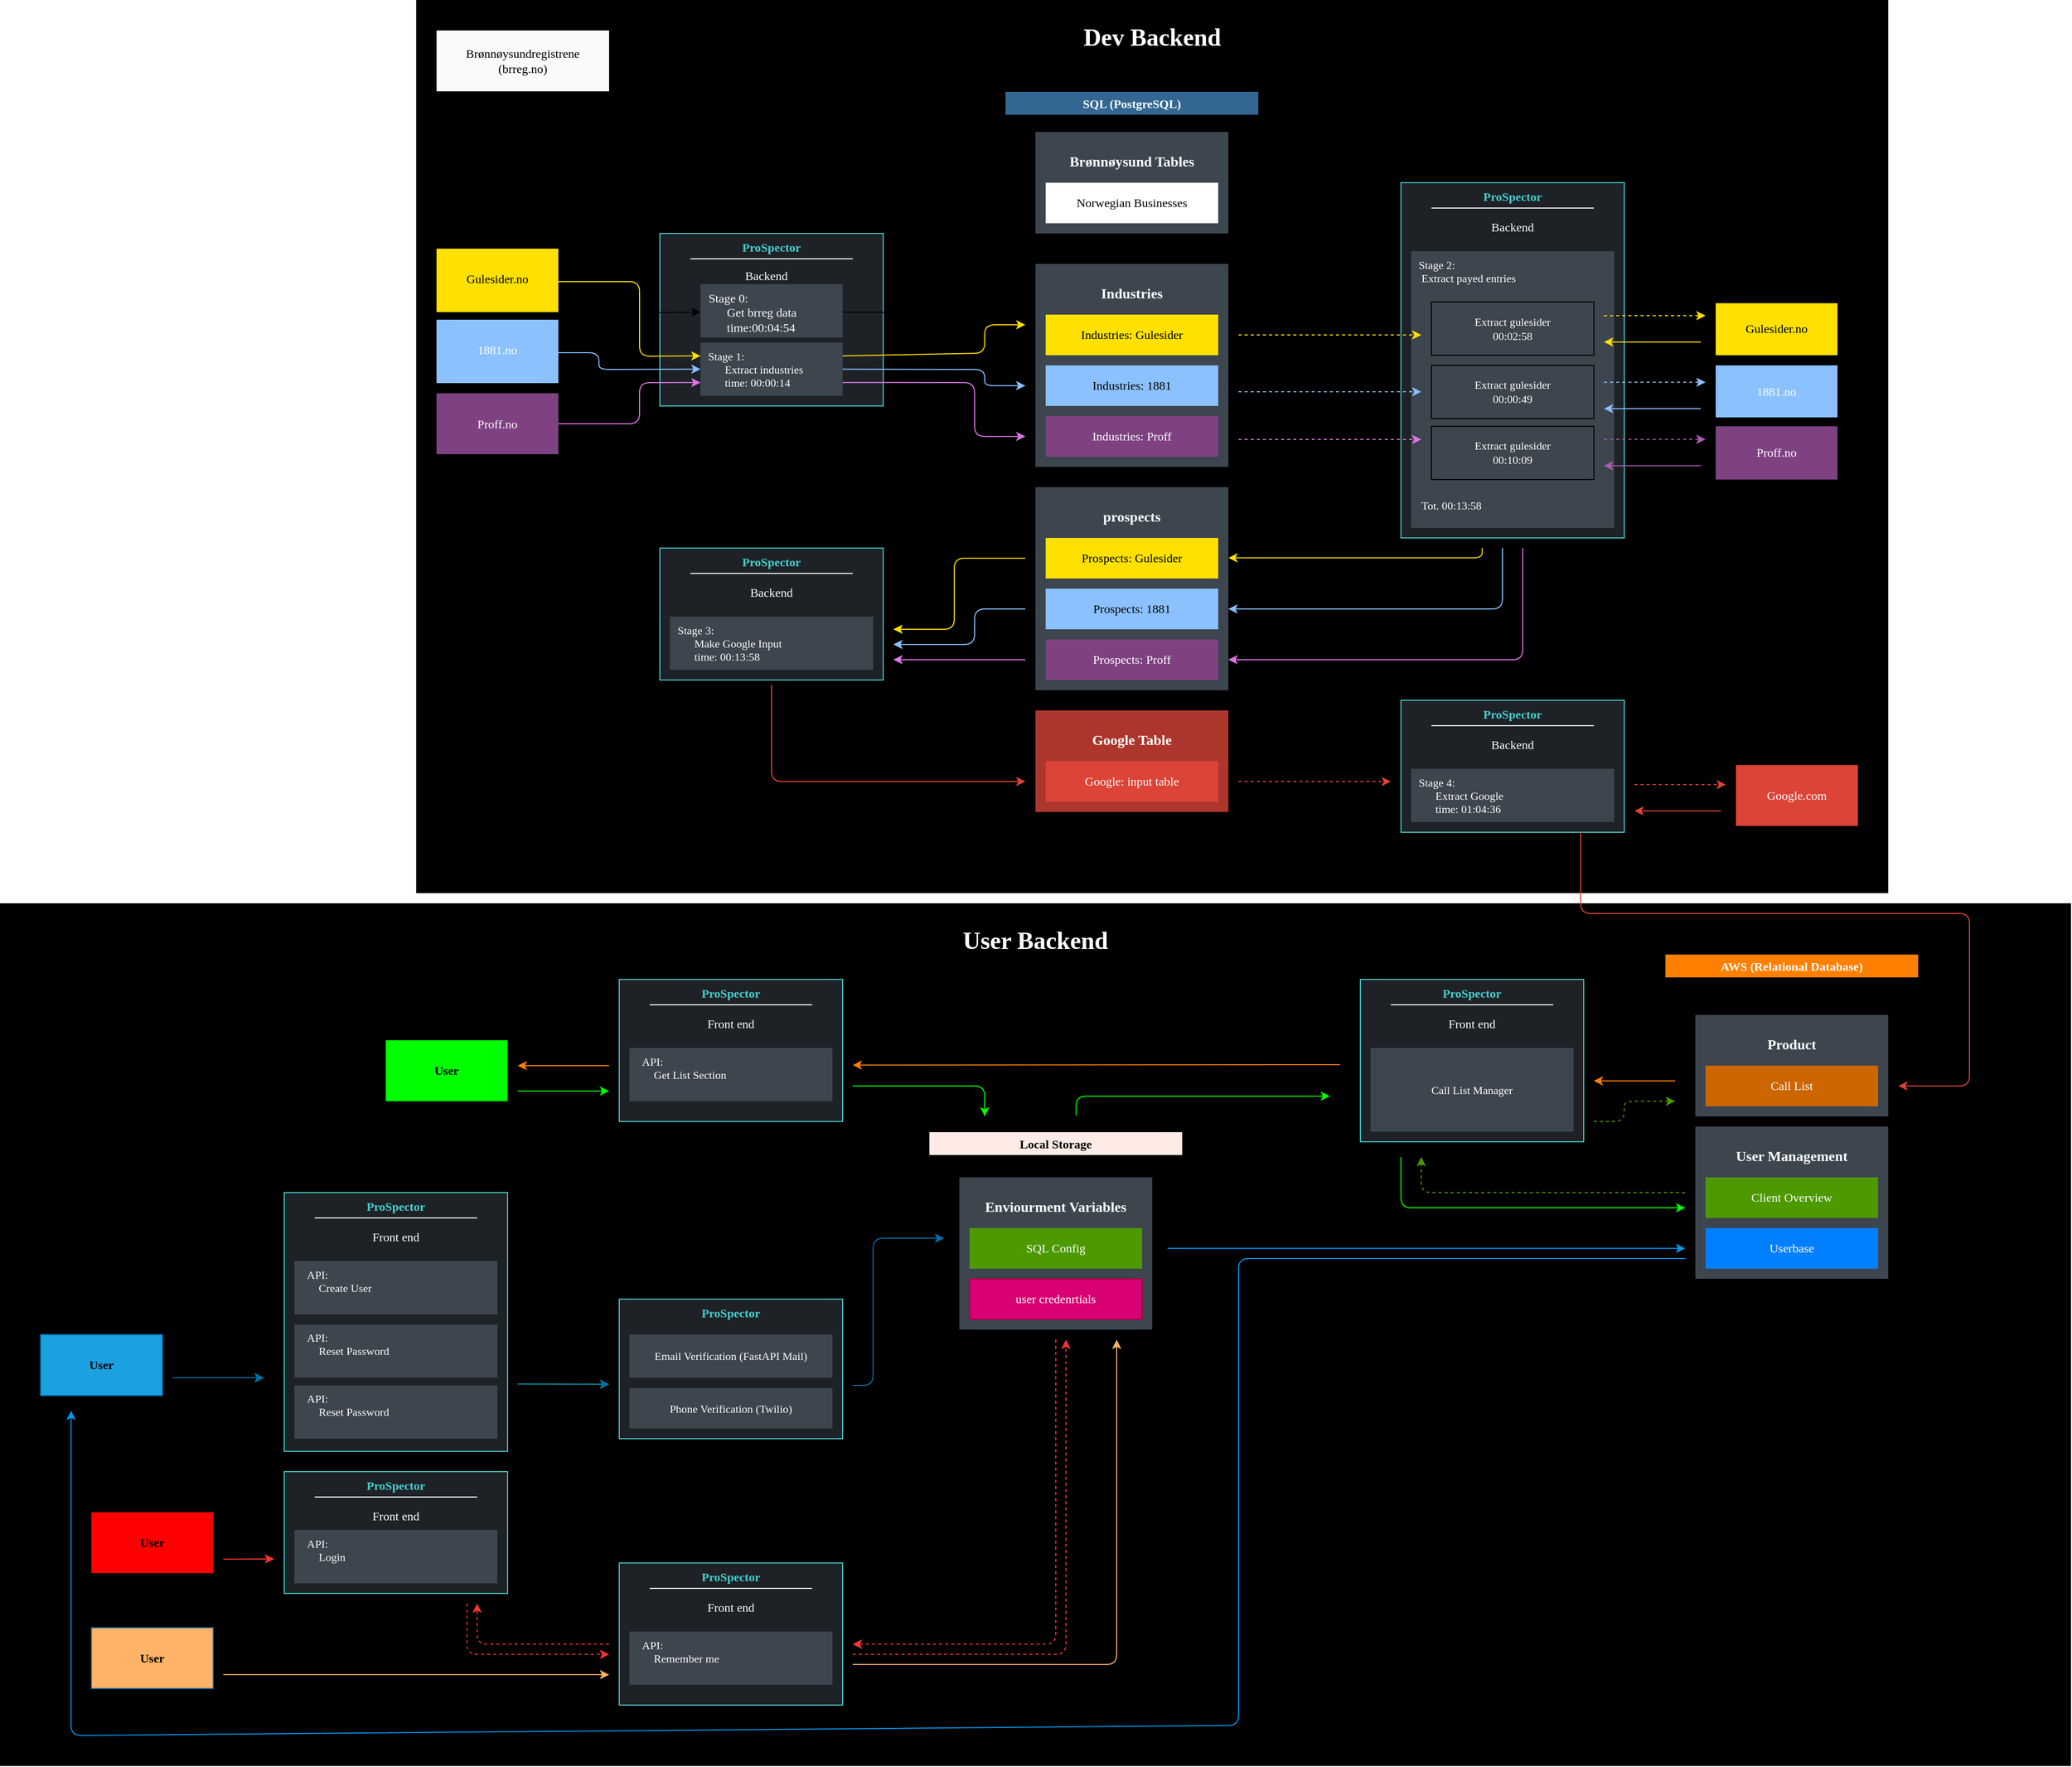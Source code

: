 <mxfile>
    <diagram id="fPVhCgUPwkcJ8RrVNHGj" name="Page-1">
        <mxGraphModel dx="6170" dy="1985" grid="1" gridSize="10" guides="1" tooltips="1" connect="1" arrows="1" fold="1" page="1" pageScale="1" pageWidth="850" pageHeight="1100" math="0" shadow="0">
            <root>
                <mxCell id="0"/>
                <mxCell id="1" parent="0"/>
                <mxCell id="461" value="&lt;h1&gt;&lt;span style=&quot;font-family: &amp;#34;verdana&amp;#34;&quot;&gt;User Backend&lt;/span&gt;&lt;/h1&gt;" style="rounded=0;whiteSpace=wrap;html=1;fillColor=#000000;fontColor=#ffffff;strokeColor=none;shadow=0;glass=0;sketch=0;verticalAlign=top;" vertex="1" parent="1">
                    <mxGeometry x="-310" y="2840" width="2040" height="850" as="geometry"/>
                </mxCell>
                <mxCell id="322" value="&lt;h1&gt;&lt;span style=&quot;font-family: &amp;#34;verdana&amp;#34;&quot;&gt;Dev Backend&lt;/span&gt;&lt;/h1&gt;" style="rounded=0;whiteSpace=wrap;html=1;fillColor=#000000;fontColor=#ffffff;strokeColor=none;shadow=0;glass=0;sketch=0;verticalAlign=top;" vertex="1" parent="1">
                    <mxGeometry x="100" y="1950" width="1450" height="880" as="geometry"/>
                </mxCell>
                <mxCell id="317" value="&lt;font face=&quot;Verdana&quot;&gt;Gulesider.no&lt;/font&gt;" style="rounded=0;whiteSpace=wrap;html=1;fillColor=#FFE001;strokeColor=none;shadow=0;fontColor=#000000;" vertex="1" parent="1">
                    <mxGeometry x="120" y="2197.5" width="120" height="60" as="geometry"/>
                </mxCell>
                <mxCell id="318" value="&lt;span style=&quot;font-family: &amp;#34;verdana&amp;#34;&quot;&gt;1881.no&lt;br&gt;&lt;/span&gt;" style="rounded=0;whiteSpace=wrap;html=1;fillColor=#8BC1FF;strokeColor=none;shadow=0;fontColor=#ffffff;gradientColor=none;" vertex="1" parent="1">
                    <mxGeometry x="120" y="2267.5" width="120" height="60" as="geometry"/>
                </mxCell>
                <mxCell id="319" value="&lt;span style=&quot;font-family: &amp;#34;verdana&amp;#34;&quot;&gt;Proff.no&lt;/span&gt;" style="rounded=0;whiteSpace=wrap;html=1;fillColor=#7E4282;fontColor=#ffffff;strokeColor=none;shadow=0;" vertex="1" parent="1">
                    <mxGeometry x="120" y="2337.5" width="120" height="60" as="geometry"/>
                </mxCell>
                <mxCell id="320" value="&lt;span style=&quot;font-family: &amp;#34;verdana&amp;#34;&quot;&gt;Google.com&lt;/span&gt;" style="rounded=0;whiteSpace=wrap;html=1;fillColor=#DB4437;fontColor=#ffffff;strokeColor=none;shadow=0;glass=0;sketch=0;" vertex="1" parent="1">
                    <mxGeometry x="1400" y="2703.75" width="120" height="60" as="geometry"/>
                </mxCell>
                <mxCell id="321" value="&lt;font face=&quot;verdana&quot; color=&quot;#000000&quot;&gt;Brønnøysundregistrene&lt;br&gt;(brreg.no)&lt;br&gt;&lt;/font&gt;" style="rounded=0;whiteSpace=wrap;html=1;fillColor=#FAFAFA;fontColor=#ffffff;strokeColor=none;shadow=0;" vertex="1" parent="1">
                    <mxGeometry x="120" y="1980" width="170" height="60" as="geometry"/>
                </mxCell>
                <mxCell id="323" value="&lt;font color=&quot;#45cecc&quot; face=&quot;Verdana&quot;&gt;&lt;b&gt;ProSpector&lt;/b&gt;&lt;/font&gt;" style="rounded=0;whiteSpace=wrap;html=1;fillColor=#1e2227;fontColor=#ffffff;strokeColor=#45CECC;shadow=0;verticalAlign=top;" vertex="1" parent="1">
                    <mxGeometry x="340" y="2180" width="220" height="170" as="geometry"/>
                </mxCell>
                <mxCell id="324" value="SQL (PostgreSQL)" style="swimlane;rounded=0;shadow=0;glass=0;sketch=0;fontFamily=Verdana;fontColor=#FFFFFF;strokeColor=default;fillColor=#336791;gradientColor=none;gradientDirection=east;startSize=23;swimlaneFillColor=none;swimlaneLine=0;" vertex="1" parent="1">
                    <mxGeometry x="680" y="2040" width="250" height="730" as="geometry">
                        <mxRectangle x="560" y="70" width="150" height="23" as="alternateBounds"/>
                    </mxGeometry>
                </mxCell>
                <mxCell id="337" value="&lt;h3&gt;&lt;b&gt;&lt;font face=&quot;Verdana&quot; color=&quot;#ffffff&quot;&gt;Brønnøysund Tables&lt;/font&gt;&lt;/b&gt;&lt;/h3&gt;" style="rounded=0;whiteSpace=wrap;html=1;fillColor=#3D454F;strokeColor=none;shadow=0;fontColor=#000000;verticalAlign=top;" vertex="1" parent="324">
                    <mxGeometry x="30" y="40" width="190" height="100" as="geometry"/>
                </mxCell>
                <mxCell id="338" value="&lt;font face=&quot;verdana&quot;&gt;Norwegian Businesses&lt;/font&gt;" style="rounded=0;whiteSpace=wrap;html=1;fillColor=#FFFFFF;strokeColor=none;shadow=0;fontColor=#000000;horizontal=1;verticalAlign=middle;" vertex="1" parent="324">
                    <mxGeometry x="40" y="90" width="170" height="40" as="geometry"/>
                </mxCell>
                <mxCell id="380" value="&lt;h3&gt;&lt;b&gt;&lt;font face=&quot;Verdana&quot; color=&quot;#ffffff&quot;&gt;Industries&lt;/font&gt;&lt;/b&gt;&lt;/h3&gt;" style="rounded=0;whiteSpace=wrap;html=1;fillColor=#3D454F;strokeColor=none;shadow=0;fontColor=#000000;verticalAlign=top;" vertex="1" parent="324">
                    <mxGeometry x="30" y="170" width="190" height="200" as="geometry"/>
                </mxCell>
                <mxCell id="382" value="&lt;span style=&quot;font-family: &amp;#34;verdana&amp;#34;&quot;&gt;Industries:&amp;nbsp;&lt;/span&gt;&lt;span style=&quot;font-family: &amp;#34;verdana&amp;#34;&quot;&gt;Gulesider&lt;/span&gt;" style="rounded=0;whiteSpace=wrap;html=1;fillColor=#FFE101;strokeColor=none;shadow=0;fontColor=#000000;horizontal=1;verticalAlign=middle;" vertex="1" parent="324">
                    <mxGeometry x="40" y="220" width="170" height="40" as="geometry"/>
                </mxCell>
                <mxCell id="383" value="&lt;font color=&quot;#000000&quot;&gt;&lt;span style=&quot;font-family: &amp;#34;verdana&amp;#34;&quot;&gt;Industries:&amp;nbsp;&lt;/span&gt;&lt;font face=&quot;verdana&quot;&gt;1881&lt;/font&gt;&lt;/font&gt;" style="rounded=0;whiteSpace=wrap;html=1;fillColor=#8BC1FF;strokeColor=none;shadow=0;fontColor=#FFFFFF;horizontal=1;verticalAlign=middle;" vertex="1" parent="324">
                    <mxGeometry x="40" y="270" width="170" height="40" as="geometry"/>
                </mxCell>
                <mxCell id="384" value="&lt;span style=&quot;font-family: &amp;quot;verdana&amp;quot;&quot;&gt;Industries:&amp;nbsp;&lt;/span&gt;&lt;font face=&quot;verdana&quot;&gt;Proff&lt;/font&gt;" style="rounded=0;whiteSpace=wrap;html=1;fillColor=#7E4282;strokeColor=none;shadow=0;fontColor=#FFFFFF;horizontal=1;verticalAlign=middle;gradientColor=none;" vertex="1" parent="324">
                    <mxGeometry x="40" y="320" width="170" height="40" as="geometry"/>
                </mxCell>
                <mxCell id="385" value="&lt;h3&gt;&lt;font color=&quot;#ffffff&quot; face=&quot;Verdana&quot;&gt;prospects&lt;/font&gt;&lt;/h3&gt;" style="rounded=0;whiteSpace=wrap;html=1;fillColor=#3D454F;strokeColor=none;shadow=0;fontColor=#000000;verticalAlign=top;" vertex="1" parent="324">
                    <mxGeometry x="30" y="390" width="190" height="200" as="geometry"/>
                </mxCell>
                <mxCell id="386" value="&lt;span style=&quot;font-family: &amp;#34;verdana&amp;#34;&quot;&gt;Prospects: Gulesider&lt;/span&gt;" style="rounded=0;whiteSpace=wrap;html=1;fillColor=#FFE101;strokeColor=none;shadow=0;fontColor=#000000;horizontal=1;verticalAlign=middle;" vertex="1" parent="324">
                    <mxGeometry x="40" y="440" width="170" height="40" as="geometry"/>
                </mxCell>
                <mxCell id="387" value="&lt;span style=&quot;color: rgb(0 , 0 , 0) ; font-family: &amp;#34;verdana&amp;#34;&quot;&gt;Prospects: 1881&lt;/span&gt;" style="rounded=0;whiteSpace=wrap;html=1;fillColor=#8BC1FF;strokeColor=none;shadow=0;fontColor=#FFFFFF;horizontal=1;verticalAlign=middle;" vertex="1" parent="324">
                    <mxGeometry x="40" y="490" width="170" height="40" as="geometry"/>
                </mxCell>
                <mxCell id="388" value="&lt;span style=&quot;font-family: &amp;#34;verdana&amp;#34;&quot;&gt;Prospects: Proff&lt;/span&gt;" style="rounded=0;whiteSpace=wrap;html=1;fillColor=#7E4282;strokeColor=none;shadow=0;fontColor=#FFFFFF;horizontal=1;verticalAlign=middle;gradientColor=none;" vertex="1" parent="324">
                    <mxGeometry x="40" y="540" width="170" height="40" as="geometry"/>
                </mxCell>
                <mxCell id="402" value="&lt;h3&gt;&lt;b&gt;&lt;font face=&quot;Verdana&quot; color=&quot;#ffffff&quot;&gt;Google Table&lt;/font&gt;&lt;/b&gt;&lt;/h3&gt;" style="rounded=0;whiteSpace=wrap;html=1;fillColor=#AD362C;strokeColor=none;shadow=0;fontColor=#000000;verticalAlign=top;" vertex="1" parent="324">
                    <mxGeometry x="30" y="610" width="190" height="100" as="geometry"/>
                </mxCell>
                <mxCell id="404" value="&lt;font face=&quot;verdana&quot;&gt;Google: input table&lt;/font&gt;" style="rounded=0;whiteSpace=wrap;html=1;fillColor=#DB4437;strokeColor=none;shadow=0;fontColor=#FFFFFF;horizontal=1;verticalAlign=middle;" vertex="1" parent="324">
                    <mxGeometry x="40" y="660" width="170" height="40" as="geometry"/>
                </mxCell>
                <mxCell id="407" value="" style="edgeStyle=elbowEdgeStyle;elbow=horizontal;endArrow=classic;html=1;labelBorderColor=default;fontFamily=Verdana;fontSize=12;fontColor=#FFFFFF;strokeColor=#FFE001;" edge="1" parent="324">
                    <mxGeometry width="50" height="50" relative="1" as="geometry">
                        <mxPoint x="20" y="460" as="sourcePoint"/>
                        <mxPoint x="-110" y="530" as="targetPoint"/>
                        <Array as="points">
                            <mxPoint x="-50" y="530"/>
                            <mxPoint x="130" y="450"/>
                            <mxPoint x="100" y="510"/>
                        </Array>
                    </mxGeometry>
                </mxCell>
                <mxCell id="339" style="edgeStyle=none;html=1;fontFamily=Verdana;fontColor=#45CECC;strokeColor=#DB4437;" edge="1" parent="1">
                    <mxGeometry relative="1" as="geometry">
                        <mxPoint x="450" y="2640" as="sourcePoint"/>
                        <mxPoint x="700" y="2720" as="targetPoint"/>
                        <Array as="points">
                            <mxPoint x="450" y="2620"/>
                            <mxPoint x="450" y="2720"/>
                        </Array>
                    </mxGeometry>
                </mxCell>
                <mxCell id="341" value="&lt;font face=&quot;Verdana&quot;&gt;Backend&lt;/font&gt;" style="rounded=0;whiteSpace=wrap;html=1;fillColor=#1e2227;fontColor=#ffffff;strokeColor=none;shadow=0;verticalAlign=top;" vertex="1" parent="1">
                    <mxGeometry x="410" y="2207.5" width="70" height="30" as="geometry"/>
                </mxCell>
                <mxCell id="342" value="" style="rounded=0;whiteSpace=wrap;html=1;fillColor=#1e2227;fontColor=#ffffff;strokeColor=#FFFFFF;shadow=0;verticalAlign=top;" vertex="1" parent="1">
                    <mxGeometry x="350" y="2440" width="200" as="geometry"/>
                </mxCell>
                <mxCell id="343" value="" style="line;strokeWidth=1;html=1;rounded=0;shadow=0;glass=0;labelBackgroundColor=#CCE5FF;labelBorderColor=default;sketch=0;fontFamily=Verdana;fontColor=#FFFFFF;fillColor=#45CECC;gradientColor=none;gradientDirection=east;strokeColor=#FFFFFF;spacingTop=7;" vertex="1" parent="1">
                    <mxGeometry x="370" y="2200" width="160" height="10" as="geometry"/>
                </mxCell>
                <mxCell id="344" value="&lt;font face=&quot;Verdana&quot; style=&quot;font-size: 11px&quot;&gt;&amp;nbsp; Stage 1: &lt;br&gt;&lt;span style=&quot;white-space: pre&quot;&gt;&#9;&lt;/span&gt;Extract industries&lt;br&gt;&lt;span style=&quot;white-space: pre&quot;&gt;&#9;&lt;/span&gt;time: 00:00:14&lt;br&gt;&lt;/font&gt;" style="rounded=0;whiteSpace=wrap;html=1;fillColor=#3D454F;fontColor=#ffffff;strokeColor=none;shadow=0;verticalAlign=top;align=left;fontSize=11;" vertex="1" parent="1">
                    <mxGeometry x="380" y="2287.5" width="140" height="52.5" as="geometry"/>
                </mxCell>
                <mxCell id="345" style="edgeStyle=none;html=1;fontFamily=Verdana;fontColor=#45CECC;strokeColor=#FFE001;entryX=0;entryY=0.25;entryDx=0;entryDy=0;exitX=1;exitY=0.5;exitDx=0;exitDy=0;" edge="1" parent="1" source="317" target="344">
                    <mxGeometry relative="1" as="geometry">
                        <Array as="points">
                            <mxPoint x="320" y="2227.5"/>
                            <mxPoint x="320" y="2301"/>
                        </Array>
                        <mxPoint x="260" y="2206.5" as="sourcePoint"/>
                        <mxPoint x="370" y="2307.5" as="targetPoint"/>
                    </mxGeometry>
                </mxCell>
                <mxCell id="346" style="edgeStyle=none;html=1;fontFamily=Verdana;fontColor=#45CECC;strokeColor=#FFE001;exitX=1;exitY=0.25;exitDx=0;exitDy=0;" edge="1" parent="1" source="344">
                    <mxGeometry relative="1" as="geometry">
                        <mxPoint x="571.1" y="2169.64" as="sourcePoint"/>
                        <mxPoint x="700" y="2270" as="targetPoint"/>
                        <Array as="points">
                            <mxPoint x="660" y="2298"/>
                            <mxPoint x="660" y="2270"/>
                        </Array>
                    </mxGeometry>
                </mxCell>
                <mxCell id="347" style="edgeStyle=none;html=1;fontFamily=Verdana;fontColor=#45CECC;strokeColor=#DE75E6;exitX=1;exitY=0.75;exitDx=0;exitDy=0;" edge="1" parent="1" source="344">
                    <mxGeometry relative="1" as="geometry">
                        <mxPoint x="560" y="2220" as="sourcePoint"/>
                        <mxPoint x="700" y="2380" as="targetPoint"/>
                        <Array as="points">
                            <mxPoint x="650" y="2327"/>
                            <mxPoint x="650" y="2380"/>
                        </Array>
                    </mxGeometry>
                </mxCell>
                <mxCell id="348" style="edgeStyle=none;html=1;fontFamily=Verdana;fontColor=#45CECC;strokeColor=#8BC1FF;exitX=1;exitY=0.5;exitDx=0;exitDy=0;" edge="1" parent="1" source="344">
                    <mxGeometry relative="1" as="geometry">
                        <mxPoint x="560.0" y="2210" as="sourcePoint"/>
                        <mxPoint x="700" y="2330" as="targetPoint"/>
                        <Array as="points">
                            <mxPoint x="660" y="2314"/>
                            <mxPoint x="660" y="2330"/>
                        </Array>
                    </mxGeometry>
                </mxCell>
                <mxCell id="349" style="edgeStyle=none;html=1;fontFamily=Verdana;fontColor=#45CECC;strokeColor=#8BC1FF;entryX=0;entryY=0.5;entryDx=0;entryDy=0;exitX=1;exitY=0.5;exitDx=0;exitDy=0;" edge="1" parent="1" source="318" target="344">
                    <mxGeometry relative="1" as="geometry">
                        <Array as="points">
                            <mxPoint x="280" y="2297.5"/>
                            <mxPoint x="280" y="2314"/>
                        </Array>
                        <mxPoint x="240" y="2412.5" as="sourcePoint"/>
                        <mxPoint x="360" y="2307.5" as="targetPoint"/>
                    </mxGeometry>
                </mxCell>
                <mxCell id="350" style="edgeStyle=none;html=1;entryX=0;entryY=0.75;entryDx=0;entryDy=0;fontFamily=Verdana;fontColor=#45CECC;strokeColor=#DE75E6;exitX=1;exitY=0.5;exitDx=0;exitDy=0;" edge="1" parent="1" source="319" target="344">
                    <mxGeometry relative="1" as="geometry">
                        <Array as="points">
                            <mxPoint x="320" y="2367.5"/>
                            <mxPoint x="320" y="2327"/>
                        </Array>
                        <mxPoint x="240" y="2477.5" as="sourcePoint"/>
                        <mxPoint x="337.14" y="2378.68" as="targetPoint"/>
                    </mxGeometry>
                </mxCell>
                <mxCell id="351" value="&lt;font color=&quot;#45cecc&quot; face=&quot;Verdana&quot;&gt;&lt;b&gt;ProSpector&lt;/b&gt;&lt;/font&gt;" style="rounded=0;whiteSpace=wrap;html=1;fillColor=#1e2227;fontColor=#ffffff;strokeColor=#45CECC;shadow=0;verticalAlign=top;" vertex="1" parent="1">
                    <mxGeometry x="1070" y="2130" width="220" height="350" as="geometry"/>
                </mxCell>
                <mxCell id="352" value="&lt;font face=&quot;Verdana&quot;&gt;Backend&lt;/font&gt;" style="rounded=0;whiteSpace=wrap;html=1;fillColor=#1e2227;fontColor=#ffffff;strokeColor=none;shadow=0;verticalAlign=top;" vertex="1" parent="1">
                    <mxGeometry x="1080" y="2160" width="200" height="80" as="geometry"/>
                </mxCell>
                <mxCell id="353" value="" style="rounded=0;whiteSpace=wrap;html=1;fillColor=#1e2227;fontColor=#ffffff;strokeColor=#FFFFFF;shadow=0;verticalAlign=top;" vertex="1" parent="1">
                    <mxGeometry x="1080" y="2440" width="200" as="geometry"/>
                </mxCell>
                <mxCell id="354" value="&lt;font face=&quot;Verdana&quot;&gt;&amp;nbsp; Stage 2: &lt;br&gt;&amp;nbsp; &amp;nbsp;Extract payed entries&lt;br&gt;&lt;br&gt;&lt;br&gt;&lt;br&gt;&lt;br&gt;&lt;br&gt;&lt;br&gt;&lt;br&gt;&lt;br&gt;&lt;br&gt;&lt;br&gt;&lt;br&gt;&lt;br&gt;&lt;br&gt;&lt;br&gt;&lt;br&gt;&lt;br&gt;&amp;nbsp; &amp;nbsp;Tot. 00:13:58&lt;br&gt;&lt;/font&gt;" style="rounded=0;whiteSpace=wrap;html=1;fillColor=#3D454F;fontColor=#ffffff;strokeColor=none;shadow=0;verticalAlign=top;align=left;fontSize=11;" vertex="1" parent="1">
                    <mxGeometry x="1080" y="2197.5" width="200" height="272.5" as="geometry"/>
                </mxCell>
                <mxCell id="355" style="edgeStyle=none;html=1;entryX=0;entryY=0.5;entryDx=0;entryDy=0;fontFamily=Verdana;fontColor=#45CECC;strokeColor=default;" edge="1" parent="1">
                    <mxGeometry relative="1" as="geometry">
                        <Array as="points">
                            <mxPoint x="330" y="2010"/>
                            <mxPoint x="330" y="2258"/>
                        </Array>
                        <mxPoint x="290" y="2010" as="sourcePoint"/>
                        <mxPoint x="380" y="2257.5" as="targetPoint"/>
                    </mxGeometry>
                </mxCell>
                <mxCell id="356" style="edgeStyle=none;html=1;fontFamily=Verdana;fontColor=#45CECC;strokeColor=default;exitX=1;exitY=0.5;exitDx=0;exitDy=0;" edge="1" parent="1">
                    <mxGeometry relative="1" as="geometry">
                        <mxPoint x="700.0" y="2140" as="targetPoint"/>
                        <Array as="points">
                            <mxPoint x="640" y="2258"/>
                            <mxPoint x="640" y="2140"/>
                        </Array>
                        <mxPoint x="520" y="2257.5" as="sourcePoint"/>
                    </mxGeometry>
                </mxCell>
                <mxCell id="357" value="" style="line;strokeWidth=1;html=1;rounded=0;shadow=0;glass=0;labelBackgroundColor=#CCE5FF;labelBorderColor=default;sketch=0;fontFamily=Verdana;fontColor=#FFFFFF;fillColor=#45CECC;gradientColor=none;gradientDirection=east;strokeColor=#FFFFFF;spacingTop=7;" vertex="1" parent="1">
                    <mxGeometry x="1100" y="2150" width="160" height="10" as="geometry"/>
                </mxCell>
                <mxCell id="358" style="edgeStyle=none;html=1;labelBorderColor=default;fontFamily=Verdana;fontSize=11;fontColor=#FFFFFF;strokeColor=#FFE001;dashed=1;" edge="1" parent="1">
                    <mxGeometry relative="1" as="geometry">
                        <mxPoint x="910" y="2280" as="sourcePoint"/>
                        <Array as="points"/>
                        <mxPoint x="1090" y="2280" as="targetPoint"/>
                    </mxGeometry>
                </mxCell>
                <mxCell id="359" style="edgeStyle=none;html=1;labelBorderColor=default;fontFamily=Verdana;fontSize=11;fontColor=#FFFFFF;strokeColor=#8BC1FF;dashed=1;" edge="1" parent="1">
                    <mxGeometry relative="1" as="geometry">
                        <mxPoint x="910" y="2336" as="sourcePoint"/>
                        <mxPoint x="1090" y="2336" as="targetPoint"/>
                        <Array as="points"/>
                    </mxGeometry>
                </mxCell>
                <mxCell id="360" style="edgeStyle=none;html=1;labelBorderColor=default;fontFamily=Verdana;fontSize=11;fontColor=#FFFFFF;strokeColor=#DE75E6;dashed=1;" edge="1" parent="1">
                    <mxGeometry relative="1" as="geometry">
                        <mxPoint x="910" y="2383" as="sourcePoint"/>
                        <mxPoint x="1090" y="2383" as="targetPoint"/>
                        <Array as="points">
                            <mxPoint x="1020" y="2383"/>
                        </Array>
                    </mxGeometry>
                </mxCell>
                <mxCell id="362" style="edgeStyle=none;html=1;labelBorderColor=default;fontFamily=Verdana;fontSize=11;fontColor=#FFFFFF;strokeColor=#FFE001;dashed=1;" edge="1" parent="1">
                    <mxGeometry relative="1" as="geometry">
                        <mxPoint x="1270" y="2261" as="sourcePoint"/>
                        <mxPoint x="1370" y="2261" as="targetPoint"/>
                        <Array as="points"/>
                    </mxGeometry>
                </mxCell>
                <mxCell id="363" value="&lt;font face=&quot;Verdana&quot; style=&quot;font-size: 11px&quot;&gt;Extract gulesider&lt;br&gt;00:02:58&lt;br&gt;&lt;/font&gt;" style="rounded=0;whiteSpace=wrap;html=1;fillColor=none;fontColor=#ffffff;strokeColor=default;shadow=0;verticalAlign=middle;align=center;fontSize=11;" vertex="1" parent="1">
                    <mxGeometry x="1100" y="2247.5" width="160" height="52.5" as="geometry"/>
                </mxCell>
                <mxCell id="366" value="&lt;font face=&quot;Verdana&quot; style=&quot;font-size: 11px&quot;&gt;Extract gulesider&lt;br&gt;00:10:09&lt;br&gt;&lt;/font&gt;" style="rounded=0;whiteSpace=wrap;html=1;fillColor=none;fontColor=#ffffff;strokeColor=default;shadow=0;verticalAlign=middle;align=center;fontSize=11;" vertex="1" parent="1">
                    <mxGeometry x="1100" y="2370" width="160" height="52.5" as="geometry"/>
                </mxCell>
                <mxCell id="367" value="&lt;font face=&quot;Verdana&quot; style=&quot;font-size: 11px&quot;&gt;Extract gulesider&lt;br&gt;00:00:49&lt;br&gt;&lt;/font&gt;" style="rounded=0;whiteSpace=wrap;html=1;fillColor=none;fontColor=#ffffff;strokeColor=default;shadow=0;verticalAlign=middle;align=center;fontSize=11;" vertex="1" parent="1">
                    <mxGeometry x="1100" y="2310" width="160" height="52.5" as="geometry"/>
                </mxCell>
                <mxCell id="368" value="&lt;font face=&quot;Verdana&quot;&gt;Gulesider.no&lt;/font&gt;" style="rounded=0;whiteSpace=wrap;html=1;fillColor=#FFE001;strokeColor=none;shadow=0;fontColor=#000000;" vertex="1" parent="1">
                    <mxGeometry x="120" y="2195" width="120" height="60" as="geometry"/>
                </mxCell>
                <mxCell id="369" value="&lt;span style=&quot;font-family: &amp;#34;verdana&amp;#34;&quot;&gt;1881.no&lt;br&gt;&lt;/span&gt;" style="rounded=0;whiteSpace=wrap;html=1;fillColor=#8BC1FF;strokeColor=none;shadow=0;fontColor=#ffffff;gradientColor=none;" vertex="1" parent="1">
                    <mxGeometry x="120" y="2265" width="120" height="60" as="geometry"/>
                </mxCell>
                <mxCell id="370" value="&lt;span style=&quot;font-family: &amp;#34;verdana&amp;#34;&quot;&gt;Proff.no&lt;/span&gt;" style="rounded=0;whiteSpace=wrap;html=1;fillColor=#7E4282;fontColor=#ffffff;strokeColor=none;shadow=0;" vertex="1" parent="1">
                    <mxGeometry x="1380" y="2370" width="120" height="52.5" as="geometry"/>
                </mxCell>
                <mxCell id="371" style="edgeStyle=none;html=1;labelBorderColor=default;fontFamily=Verdana;fontSize=11;fontColor=#FFFFFF;strokeColor=#FFE001;" edge="1" parent="1">
                    <mxGeometry relative="1" as="geometry">
                        <mxPoint x="1320" y="2287.0" as="sourcePoint"/>
                        <mxPoint x="1270" y="2287.0" as="targetPoint"/>
                        <Array as="points">
                            <mxPoint x="1370" y="2287"/>
                            <mxPoint x="1320" y="2287"/>
                        </Array>
                    </mxGeometry>
                </mxCell>
                <mxCell id="372" value="&lt;font face=&quot;Verdana&quot;&gt;Gulesider.no&lt;/font&gt;" style="rounded=0;whiteSpace=wrap;html=1;fillColor=#FFE001;strokeColor=none;shadow=0;fontColor=#000000;" vertex="1" parent="1">
                    <mxGeometry x="1380" y="2248.75" width="120" height="51.25" as="geometry"/>
                </mxCell>
                <mxCell id="373" value="&lt;span style=&quot;font-family: &amp;#34;verdana&amp;#34;&quot;&gt;1881.no&lt;br&gt;&lt;/span&gt;" style="rounded=0;whiteSpace=wrap;html=1;fillColor=#8BC1FF;strokeColor=none;shadow=0;fontColor=#ffffff;gradientColor=none;" vertex="1" parent="1">
                    <mxGeometry x="1380" y="2310" width="120" height="51.25" as="geometry"/>
                </mxCell>
                <mxCell id="374" style="edgeStyle=none;html=1;labelBorderColor=default;fontFamily=Verdana;fontSize=11;fontColor=#FFFFFF;strokeColor=#8BC1FF;dashed=1;" edge="1" parent="1">
                    <mxGeometry relative="1" as="geometry">
                        <mxPoint x="1270" y="2326.66" as="sourcePoint"/>
                        <mxPoint x="1370" y="2326.66" as="targetPoint"/>
                        <Array as="points"/>
                    </mxGeometry>
                </mxCell>
                <mxCell id="375" style="edgeStyle=none;html=1;labelBorderColor=default;fontFamily=Verdana;fontSize=11;fontColor=#FFFFFF;strokeColor=#8BC1FF;" edge="1" parent="1">
                    <mxGeometry relative="1" as="geometry">
                        <mxPoint x="1320" y="2352.66" as="sourcePoint"/>
                        <mxPoint x="1270" y="2352.66" as="targetPoint"/>
                        <Array as="points">
                            <mxPoint x="1370" y="2352.66"/>
                            <mxPoint x="1320" y="2352.66"/>
                        </Array>
                    </mxGeometry>
                </mxCell>
                <mxCell id="376" style="edgeStyle=none;html=1;labelBorderColor=default;fontFamily=Verdana;fontSize=11;fontColor=#FFFFFF;strokeColor=#AD5BB3;dashed=1;" edge="1" parent="1">
                    <mxGeometry relative="1" as="geometry">
                        <mxPoint x="1270" y="2382.91" as="sourcePoint"/>
                        <mxPoint x="1370" y="2382.91" as="targetPoint"/>
                        <Array as="points"/>
                    </mxGeometry>
                </mxCell>
                <mxCell id="377" style="edgeStyle=none;html=1;labelBorderColor=default;fontFamily=Verdana;fontSize=11;fontColor=#FFFFFF;strokeColor=#AD5BB3;" edge="1" parent="1">
                    <mxGeometry relative="1" as="geometry">
                        <mxPoint x="1320" y="2408.91" as="sourcePoint"/>
                        <mxPoint x="1270" y="2408.91" as="targetPoint"/>
                        <Array as="points">
                            <mxPoint x="1370" y="2408.91"/>
                            <mxPoint x="1320" y="2408.91"/>
                        </Array>
                    </mxGeometry>
                </mxCell>
                <mxCell id="378" value="&lt;font face=&quot;Verdana&quot; style=&quot;font-size: 12px&quot;&gt;&lt;span style=&quot;font-size: 12px&quot;&gt;&amp;nbsp; Stage 0: &lt;/span&gt;&lt;br&gt;&lt;span style=&quot;font-size: 11px&quot;&gt;&#9;&lt;/span&gt;&lt;span style=&quot;font-size: 12px&quot;&gt;&lt;span style=&quot;white-space: pre&quot;&gt;&#9;&lt;/span&gt;Get brreg data&lt;/span&gt;&lt;br&gt;&#9;&lt;font style=&quot;font-size: 12px&quot;&gt;&lt;span style=&quot;white-space: pre&quot;&gt;&#9;&lt;/span&gt;time:00:04:54&lt;/font&gt;&lt;/font&gt;&lt;font face=&quot;Verdana&quot; style=&quot;font-size: 12px&quot;&gt;&lt;font style=&quot;font-size: 12px&quot;&gt;&lt;br&gt;&lt;/font&gt;&lt;span style=&quot;font-size: 13px&quot;&gt;&amp;nbsp;&lt;/span&gt;&lt;br&gt;&lt;/font&gt;" style="rounded=0;whiteSpace=wrap;html=1;fillColor=#3D454F;fontColor=#ffffff;strokeColor=none;shadow=0;verticalAlign=top;align=left;fontSize=11;" vertex="1" parent="1">
                    <mxGeometry x="380" y="2230" width="140" height="52.5" as="geometry"/>
                </mxCell>
                <mxCell id="389" value="" style="edgeStyle=elbowEdgeStyle;elbow=horizontal;endArrow=classic;html=1;labelBorderColor=default;fontFamily=Verdana;fontSize=12;fontColor=#FFFFFF;strokeColor=#FFE001;" edge="1" parent="1">
                    <mxGeometry width="50" height="50" relative="1" as="geometry">
                        <mxPoint x="1150" y="2490" as="sourcePoint"/>
                        <mxPoint x="900" y="2499.65" as="targetPoint"/>
                        <Array as="points">
                            <mxPoint x="1150" y="2419.65"/>
                            <mxPoint x="1140" y="2419.65"/>
                            <mxPoint x="1110" y="2479.65"/>
                        </Array>
                    </mxGeometry>
                </mxCell>
                <mxCell id="391" value="" style="edgeStyle=elbowEdgeStyle;elbow=horizontal;endArrow=classic;html=1;labelBorderColor=default;fontFamily=Verdana;fontSize=12;fontColor=#FFFFFF;strokeColor=#DE75E6;" edge="1" parent="1">
                    <mxGeometry width="50" height="50" relative="1" as="geometry">
                        <mxPoint x="1190" y="2490" as="sourcePoint"/>
                        <mxPoint x="900.0" y="2600" as="targetPoint"/>
                        <Array as="points">
                            <mxPoint x="1190" y="2419.65"/>
                            <mxPoint x="1180" y="2409.65"/>
                            <mxPoint x="1190" y="2549.65"/>
                        </Array>
                    </mxGeometry>
                </mxCell>
                <mxCell id="392" value="" style="edgeStyle=elbowEdgeStyle;elbow=horizontal;endArrow=classic;html=1;labelBorderColor=default;fontFamily=Verdana;fontSize=12;fontColor=#FFFFFF;strokeColor=#8BC1FF;fillColor=#1ba1e2;" edge="1" parent="1">
                    <mxGeometry width="50" height="50" relative="1" as="geometry">
                        <mxPoint x="1170" y="2490" as="sourcePoint"/>
                        <mxPoint x="900.0" y="2550" as="targetPoint"/>
                        <Array as="points">
                            <mxPoint x="1170" y="2419.65"/>
                            <mxPoint x="1160" y="2429.65"/>
                            <mxPoint x="1150" y="2539.65"/>
                        </Array>
                    </mxGeometry>
                </mxCell>
                <mxCell id="394" value="&lt;font color=&quot;#45cecc&quot; face=&quot;Verdana&quot;&gt;&lt;b&gt;ProSpector&lt;/b&gt;&lt;/font&gt;" style="rounded=0;whiteSpace=wrap;html=1;fillColor=#1e2227;fontColor=#ffffff;strokeColor=#45CECC;shadow=0;verticalAlign=top;" vertex="1" parent="1">
                    <mxGeometry x="340" y="2490" width="220" height="130" as="geometry"/>
                </mxCell>
                <mxCell id="395" value="&lt;font face=&quot;Verdana&quot;&gt;Backend&lt;/font&gt;" style="rounded=0;whiteSpace=wrap;html=1;fillColor=#1e2227;fontColor=#ffffff;strokeColor=none;shadow=0;verticalAlign=top;" vertex="1" parent="1">
                    <mxGeometry x="350" y="2520" width="200" height="80" as="geometry"/>
                </mxCell>
                <mxCell id="396" value="" style="rounded=0;whiteSpace=wrap;html=1;fillColor=#1e2227;fontColor=#ffffff;strokeColor=#FFFFFF;shadow=0;verticalAlign=top;" vertex="1" parent="1">
                    <mxGeometry x="350" y="2730" width="200" as="geometry"/>
                </mxCell>
                <mxCell id="397" value="&lt;font face=&quot;Verdana&quot;&gt;&amp;nbsp; Stage 3: &lt;br&gt;&amp;nbsp; &amp;nbsp;&lt;span style=&quot;white-space: pre&quot;&gt;&#9;&lt;/span&gt;Make Google Input&lt;br&gt;&lt;/font&gt;&lt;span style=&quot;font-family: &amp;#34;verdana&amp;#34;&quot;&gt;&lt;span style=&quot;white-space: pre&quot;&gt;&#9;&lt;/span&gt;time: 00:13:58&lt;/span&gt;&lt;font face=&quot;Verdana&quot;&gt;&lt;br&gt;&lt;/font&gt;" style="rounded=0;whiteSpace=wrap;html=1;fillColor=#3D454F;fontColor=#ffffff;strokeColor=none;shadow=0;verticalAlign=top;align=left;fontSize=11;" vertex="1" parent="1">
                    <mxGeometry x="350" y="2557.5" width="200" height="52.5" as="geometry"/>
                </mxCell>
                <mxCell id="398" value="" style="line;strokeWidth=1;html=1;rounded=0;shadow=0;glass=0;labelBackgroundColor=#CCE5FF;labelBorderColor=default;sketch=0;fontFamily=Verdana;fontColor=#FFFFFF;fillColor=#45CECC;gradientColor=none;gradientDirection=east;strokeColor=#FFFFFF;spacingTop=7;" vertex="1" parent="1">
                    <mxGeometry x="370" y="2510" width="160" height="10" as="geometry"/>
                </mxCell>
                <mxCell id="408" value="" style="edgeStyle=elbowEdgeStyle;elbow=horizontal;endArrow=classic;html=1;labelBorderColor=default;fontFamily=Verdana;fontSize=12;fontColor=#FFFFFF;strokeColor=#8BC1FF;" edge="1" parent="1">
                    <mxGeometry width="50" height="50" relative="1" as="geometry">
                        <mxPoint x="700" y="2550" as="sourcePoint"/>
                        <mxPoint x="570" y="2585" as="targetPoint"/>
                        <Array as="points">
                            <mxPoint x="650" y="2550"/>
                            <mxPoint x="810" y="2505"/>
                            <mxPoint x="780" y="2565"/>
                        </Array>
                    </mxGeometry>
                </mxCell>
                <mxCell id="409" value="" style="edgeStyle=elbowEdgeStyle;elbow=horizontal;endArrow=classic;html=1;labelBorderColor=default;fontFamily=Verdana;fontSize=12;fontColor=#FFFFFF;strokeColor=#DE75E6;" edge="1" parent="1">
                    <mxGeometry width="50" height="50" relative="1" as="geometry">
                        <mxPoint x="700" y="2600" as="sourcePoint"/>
                        <mxPoint x="570" y="2600" as="targetPoint"/>
                        <Array as="points">
                            <mxPoint x="650" y="2565"/>
                            <mxPoint x="810" y="2520"/>
                            <mxPoint x="780" y="2580"/>
                        </Array>
                    </mxGeometry>
                </mxCell>
                <mxCell id="410" value="&lt;font color=&quot;#45cecc&quot; face=&quot;Verdana&quot;&gt;&lt;b&gt;ProSpector&lt;/b&gt;&lt;/font&gt;" style="rounded=0;whiteSpace=wrap;html=1;fillColor=#1e2227;fontColor=#ffffff;strokeColor=#45CECC;shadow=0;verticalAlign=top;" vertex="1" parent="1">
                    <mxGeometry x="1070" y="2640" width="220" height="130" as="geometry"/>
                </mxCell>
                <mxCell id="411" value="&lt;font face=&quot;Verdana&quot;&gt;Backend&lt;/font&gt;" style="rounded=0;whiteSpace=wrap;html=1;fillColor=#1e2227;fontColor=#ffffff;strokeColor=none;shadow=0;verticalAlign=top;" vertex="1" parent="1">
                    <mxGeometry x="1080" y="2670" width="200" height="80" as="geometry"/>
                </mxCell>
                <mxCell id="412" value="&lt;font face=&quot;Verdana&quot;&gt;&amp;nbsp; Stage 4: &lt;br&gt;&amp;nbsp; &amp;nbsp;&lt;span style=&quot;white-space: pre&quot;&gt;&#9;&lt;/span&gt;Extract Google&lt;br&gt;&lt;/font&gt;&lt;span style=&quot;font-family: &amp;#34;verdana&amp;#34;&quot;&gt;&lt;span style=&quot;white-space: pre&quot;&gt;&#9;&lt;/span&gt;time: 01:04:36&lt;/span&gt;&lt;font face=&quot;Verdana&quot;&gt;&lt;br&gt;&lt;br&gt;&lt;br&gt;&lt;br&gt;&lt;br&gt;&lt;br&gt;&lt;br&gt;&lt;br&gt;&lt;br&gt;&lt;br&gt;&lt;br&gt;&lt;br&gt;&lt;br&gt;&lt;br&gt;&lt;br&gt;&lt;br&gt;&lt;br&gt;&lt;br&gt;&lt;/font&gt;" style="rounded=0;whiteSpace=wrap;html=1;fillColor=#3D454F;fontColor=#ffffff;strokeColor=none;shadow=0;verticalAlign=top;align=left;fontSize=11;" vertex="1" parent="1">
                    <mxGeometry x="1080" y="2707.5" width="200" height="52.5" as="geometry"/>
                </mxCell>
                <mxCell id="413" value="" style="line;strokeWidth=1;html=1;rounded=0;shadow=0;glass=0;labelBackgroundColor=#CCE5FF;labelBorderColor=default;sketch=0;fontFamily=Verdana;fontColor=#FFFFFF;fillColor=#45CECC;gradientColor=none;gradientDirection=east;strokeColor=#FFFFFF;spacingTop=7;" vertex="1" parent="1">
                    <mxGeometry x="1100" y="2660" width="160" height="10" as="geometry"/>
                </mxCell>
                <mxCell id="414" style="edgeStyle=none;html=1;labelBorderColor=default;fontFamily=Verdana;fontSize=11;fontColor=#FFFFFF;strokeColor=#DB4437;dashed=1;" edge="1" parent="1">
                    <mxGeometry relative="1" as="geometry">
                        <mxPoint x="910" y="2720" as="sourcePoint"/>
                        <mxPoint x="1060" y="2720" as="targetPoint"/>
                        <Array as="points">
                            <mxPoint x="1020" y="2720"/>
                        </Array>
                    </mxGeometry>
                </mxCell>
                <mxCell id="416" value="AWS (Relational Database)" style="swimlane;rounded=0;shadow=0;glass=0;sketch=0;fontFamily=Verdana;fontColor=#FFFFFF;strokeColor=default;fillColor=#FF8000;gradientColor=none;gradientDirection=east;startSize=23;swimlaneFillColor=none;swimlaneLine=0;" vertex="1" parent="1">
                    <mxGeometry x="1330" y="2890" width="250" height="350" as="geometry">
                        <mxRectangle x="560" y="70" width="150" height="23" as="alternateBounds"/>
                    </mxGeometry>
                </mxCell>
                <mxCell id="417" value="&lt;h3&gt;&lt;b&gt;&lt;font face=&quot;Verdana&quot; color=&quot;#ffffff&quot;&gt;Product&lt;/font&gt;&lt;/b&gt;&lt;/h3&gt;" style="rounded=0;whiteSpace=wrap;html=1;fillColor=#3D454F;strokeColor=none;shadow=0;fontColor=#ffffff;verticalAlign=top;" vertex="1" parent="416">
                    <mxGeometry x="30" y="60" width="190" height="100" as="geometry"/>
                </mxCell>
                <mxCell id="418" value="&lt;font face=&quot;verdana&quot; color=&quot;#ffffff&quot;&gt;Call List&lt;/font&gt;" style="rounded=0;whiteSpace=wrap;html=1;fillColor=#CC6600;strokeColor=none;shadow=0;fontColor=#000000;horizontal=1;verticalAlign=middle;" vertex="1" parent="416">
                    <mxGeometry x="40" y="110" width="170" height="40" as="geometry"/>
                </mxCell>
                <mxCell id="419" value="&lt;h3&gt;&lt;b&gt;&lt;font face=&quot;Verdana&quot; color=&quot;#ffffff&quot;&gt;User Management&lt;/font&gt;&lt;/b&gt;&lt;/h3&gt;" style="rounded=0;whiteSpace=wrap;html=1;fillColor=#3D454F;strokeColor=none;shadow=0;fontColor=#000000;verticalAlign=top;" vertex="1" parent="416">
                    <mxGeometry x="30" y="170" width="190" height="150" as="geometry"/>
                </mxCell>
                <mxCell id="420" value="&lt;font face=&quot;verdana&quot; color=&quot;#ffffff&quot;&gt;Userbase&lt;/font&gt;" style="rounded=0;whiteSpace=wrap;html=1;fillColor=#007FFF;strokeColor=none;shadow=0;fontColor=#000000;horizontal=1;verticalAlign=middle;" vertex="1" parent="416">
                    <mxGeometry x="40" y="270" width="170" height="40" as="geometry"/>
                </mxCell>
                <mxCell id="421" value="&lt;font face=&quot;verdana&quot;&gt;Client Overview&lt;/font&gt;" style="rounded=0;whiteSpace=wrap;html=1;fillColor=#4D9900;strokeColor=none;shadow=0;fontColor=#FFFFFF;horizontal=1;verticalAlign=middle;" vertex="1" parent="416">
                    <mxGeometry x="40" y="220" width="170" height="40" as="geometry"/>
                </mxCell>
                <mxCell id="432" style="edgeStyle=none;html=1;labelBorderColor=default;fontFamily=Verdana;fontSize=11;fontColor=#FFFFFF;strokeColor=#DB4437;dashed=1;" edge="1" parent="1">
                    <mxGeometry relative="1" as="geometry">
                        <mxPoint x="1300" y="2723" as="sourcePoint"/>
                        <mxPoint x="1390" y="2723" as="targetPoint"/>
                        <Array as="points"/>
                    </mxGeometry>
                </mxCell>
                <mxCell id="433" style="edgeStyle=none;html=1;labelBorderColor=default;fontFamily=Verdana;fontSize=11;fontColor=#FFFFFF;strokeColor=#DB4437;" edge="1" parent="1">
                    <mxGeometry relative="1" as="geometry">
                        <mxPoint x="1350" y="2749.0" as="sourcePoint"/>
                        <mxPoint x="1300" y="2749.0" as="targetPoint"/>
                        <Array as="points">
                            <mxPoint x="1390" y="2749"/>
                            <mxPoint x="1350" y="2749"/>
                        </Array>
                    </mxGeometry>
                </mxCell>
                <mxCell id="434" value="&lt;font color=&quot;#45cecc&quot; face=&quot;Verdana&quot;&gt;&lt;b&gt;ProSpector&lt;/b&gt;&lt;/font&gt;" style="rounded=0;whiteSpace=wrap;html=1;fillColor=#1e2227;fontColor=#ffffff;strokeColor=#45CECC;shadow=0;verticalAlign=top;" vertex="1" parent="1">
                    <mxGeometry x="300" y="2915" width="220" height="140" as="geometry"/>
                </mxCell>
                <mxCell id="435" value="&lt;font face=&quot;Verdana&quot;&gt;Front end&lt;/font&gt;" style="rounded=0;whiteSpace=wrap;html=1;fillColor=#1e2227;fontColor=#ffffff;strokeColor=none;shadow=0;verticalAlign=top;" vertex="1" parent="1">
                    <mxGeometry x="310" y="2945" width="200" height="80" as="geometry"/>
                </mxCell>
                <mxCell id="436" value="&lt;font face=&quot;Verdana&quot;&gt;&amp;nbsp; &amp;nbsp; API:&lt;br&gt;&lt;span style=&quot;white-space: pre&quot;&gt;&#9;&lt;/span&gt;Get List Section&lt;br&gt;&lt;/font&gt;" style="rounded=0;whiteSpace=wrap;html=1;fillColor=#3D454F;fontColor=#ffffff;strokeColor=none;shadow=0;verticalAlign=top;align=left;fontSize=11;" vertex="1" parent="1">
                    <mxGeometry x="310" y="2982.5" width="200" height="52.5" as="geometry"/>
                </mxCell>
                <mxCell id="437" value="" style="line;strokeWidth=1;html=1;rounded=0;shadow=0;glass=0;labelBackgroundColor=#CCE5FF;labelBorderColor=default;sketch=0;fontFamily=Verdana;fontColor=#FFFFFF;fillColor=#45CECC;gradientColor=none;gradientDirection=east;strokeColor=#FFFFFF;spacingTop=7;" vertex="1" parent="1">
                    <mxGeometry x="330" y="2935" width="160" height="10" as="geometry"/>
                </mxCell>
                <mxCell id="440" value="&lt;font color=&quot;#000000&quot;&gt;&lt;b&gt;User&lt;/b&gt;&lt;/font&gt;" style="rounded=0;whiteSpace=wrap;html=1;shadow=0;glass=0;labelBackgroundColor=none;labelBorderColor=none;sketch=0;fontFamily=Verdana;fontSize=12;fontColor=#FFFFFF;strokeColor=none;strokeWidth=1;fillColor=#00FF00;gradientColor=none;gradientDirection=east;" vertex="1" parent="1">
                    <mxGeometry x="70" y="2975" width="120" height="60" as="geometry"/>
                </mxCell>
                <mxCell id="445" value="" style="endArrow=classic;html=1;labelBorderColor=default;fontFamily=Verdana;fontSize=12;fontColor=#000000;strokeColor=#00FF00;" edge="1" parent="1">
                    <mxGeometry width="50" height="50" relative="1" as="geometry">
                        <mxPoint x="530" y="3020" as="sourcePoint"/>
                        <mxPoint x="660" y="3050" as="targetPoint"/>
                        <Array as="points">
                            <mxPoint x="660" y="3020"/>
                        </Array>
                    </mxGeometry>
                </mxCell>
                <mxCell id="446" value="" style="endArrow=classic;html=1;labelBorderColor=default;fontFamily=Verdana;fontSize=12;fontColor=#000000;strokeColor=#00FF00;" edge="1" parent="1">
                    <mxGeometry width="50" height="50" relative="1" as="geometry">
                        <mxPoint x="1070" y="3090" as="sourcePoint"/>
                        <mxPoint x="1350" y="3140" as="targetPoint"/>
                        <Array as="points">
                            <mxPoint x="1070" y="3140"/>
                        </Array>
                    </mxGeometry>
                </mxCell>
                <mxCell id="449" value="&lt;font color=&quot;#45cecc&quot; face=&quot;Verdana&quot;&gt;&lt;b&gt;ProSpector&lt;/b&gt;&lt;/font&gt;" style="rounded=0;whiteSpace=wrap;html=1;fillColor=#1e2227;fontColor=#ffffff;strokeColor=#45CECC;shadow=0;verticalAlign=top;" vertex="1" parent="1">
                    <mxGeometry x="1030" y="2915" width="220" height="160" as="geometry"/>
                </mxCell>
                <mxCell id="450" value="&lt;font face=&quot;Verdana&quot;&gt;Front end&lt;/font&gt;" style="rounded=0;whiteSpace=wrap;html=1;fillColor=#1e2227;fontColor=#ffffff;strokeColor=none;shadow=0;verticalAlign=top;" vertex="1" parent="1">
                    <mxGeometry x="1040" y="2945" width="200" height="80" as="geometry"/>
                </mxCell>
                <mxCell id="451" value="&lt;div&gt;&lt;span style=&quot;font-family: &amp;#34;verdana&amp;#34;&quot;&gt;Call List Manager&lt;/span&gt;&lt;/div&gt;" style="rounded=0;whiteSpace=wrap;html=1;fillColor=#3D454F;fontColor=#ffffff;strokeColor=none;shadow=0;verticalAlign=middle;align=center;fontSize=11;" vertex="1" parent="1">
                    <mxGeometry x="1040" y="2982.5" width="200" height="82.5" as="geometry"/>
                </mxCell>
                <mxCell id="452" value="" style="line;strokeWidth=1;html=1;rounded=0;shadow=0;glass=0;labelBackgroundColor=#CCE5FF;labelBorderColor=default;sketch=0;fontFamily=Verdana;fontColor=#FFFFFF;fillColor=#45CECC;gradientColor=none;gradientDirection=east;strokeColor=#FFFFFF;spacingTop=7;" vertex="1" parent="1">
                    <mxGeometry x="1060" y="2935" width="160" height="10" as="geometry"/>
                </mxCell>
                <mxCell id="447" value="" style="endArrow=classic;html=1;labelBorderColor=default;fontFamily=Verdana;fontSize=12;fontColor=#000000;strokeColor=#4D9900;dashed=1;" edge="1" parent="1">
                    <mxGeometry width="50" height="50" relative="1" as="geometry">
                        <mxPoint x="1350" y="3125" as="sourcePoint"/>
                        <mxPoint x="1090" y="3090" as="targetPoint"/>
                        <Array as="points">
                            <mxPoint x="1090" y="3125"/>
                        </Array>
                    </mxGeometry>
                </mxCell>
                <mxCell id="456" value="" style="endArrow=classic;html=1;dashed=1;labelBorderColor=default;fontFamily=Verdana;fontSize=12;fontColor=#000000;strokeColor=#4D9900;" edge="1" parent="1">
                    <mxGeometry width="50" height="50" relative="1" as="geometry">
                        <mxPoint x="1260" y="3055" as="sourcePoint"/>
                        <mxPoint x="1340" y="3035" as="targetPoint"/>
                        <Array as="points">
                            <mxPoint x="1290" y="3055"/>
                            <mxPoint x="1290" y="3035"/>
                        </Array>
                    </mxGeometry>
                </mxCell>
                <mxCell id="457" value="" style="endArrow=classic;html=1;labelBorderColor=default;fontFamily=Verdana;fontSize=12;fontColor=#FF8000;strokeColor=#FF8000;" edge="1" parent="1">
                    <mxGeometry width="50" height="50" relative="1" as="geometry">
                        <mxPoint x="1340" y="3015" as="sourcePoint"/>
                        <mxPoint x="1260" y="3015" as="targetPoint"/>
                    </mxGeometry>
                </mxCell>
                <mxCell id="458" value="" style="endArrow=classic;html=1;labelBorderColor=default;fontFamily=Verdana;fontSize=12;fontColor=#FF8000;strokeColor=#FF8000;" edge="1" parent="1">
                    <mxGeometry width="50" height="50" relative="1" as="geometry">
                        <mxPoint x="1010" y="2999" as="sourcePoint"/>
                        <mxPoint x="530" y="2999.42" as="targetPoint"/>
                    </mxGeometry>
                </mxCell>
                <mxCell id="459" value="" style="endArrow=classic;html=1;labelBorderColor=default;fontFamily=Verdana;fontSize=12;fontColor=#FF8000;strokeColor=#FF8000;" edge="1" parent="1">
                    <mxGeometry width="50" height="50" relative="1" as="geometry">
                        <mxPoint x="290" y="3000" as="sourcePoint"/>
                        <mxPoint x="200" y="3000" as="targetPoint"/>
                    </mxGeometry>
                </mxCell>
                <mxCell id="431" value="" style="edgeStyle=segmentEdgeStyle;endArrow=classic;html=1;labelBorderColor=default;fontFamily=Verdana;fontSize=12;fontColor=#FFFFFF;strokeColor=#DB4437;" edge="1" parent="1" source="410">
                    <mxGeometry width="50" height="50" relative="1" as="geometry">
                        <mxPoint x="1247" y="2800" as="sourcePoint"/>
                        <mxPoint x="1560" y="3020" as="targetPoint"/>
                        <Array as="points">
                            <mxPoint x="1247" y="2850"/>
                            <mxPoint x="1630" y="2850"/>
                            <mxPoint x="1630" y="3020"/>
                        </Array>
                    </mxGeometry>
                </mxCell>
                <mxCell id="463" value="" style="endArrow=classic;html=1;labelBorderColor=default;fontFamily=Verdana;fontSize=12;fontColor=#000000;strokeColor=#00FF00;" edge="1" parent="1">
                    <mxGeometry width="50" height="50" relative="1" as="geometry">
                        <mxPoint x="200" y="3025" as="sourcePoint"/>
                        <mxPoint x="290" y="3025" as="targetPoint"/>
                        <Array as="points"/>
                    </mxGeometry>
                </mxCell>
                <mxCell id="485" value="Local Storage" style="swimlane;rounded=0;shadow=0;glass=0;sketch=0;fontFamily=Verdana;fontColor=#000000;strokeColor=default;fillColor=#FFEBE6;gradientColor=none;gradientDirection=east;startSize=23;swimlaneFillColor=none;swimlaneLine=0;" vertex="1" parent="1">
                    <mxGeometry x="605" y="3065" width="250" height="215" as="geometry">
                        <mxRectangle x="560" y="70" width="150" height="23" as="alternateBounds"/>
                    </mxGeometry>
                </mxCell>
                <mxCell id="493" value="&lt;h3&gt;&lt;b&gt;&lt;font face=&quot;Verdana&quot; color=&quot;#ffffff&quot;&gt;Enviourment Variables&lt;/font&gt;&lt;/b&gt;&lt;/h3&gt;" style="rounded=0;whiteSpace=wrap;html=1;fillColor=#3D454F;strokeColor=none;shadow=0;fontColor=#000000;verticalAlign=top;" vertex="1" parent="485">
                    <mxGeometry x="30" y="45" width="190" height="150" as="geometry"/>
                </mxCell>
                <mxCell id="495" value="&lt;font face=&quot;verdana&quot;&gt;SQL Config&lt;/font&gt;" style="rounded=0;whiteSpace=wrap;html=1;fillColor=#4D9900;strokeColor=none;shadow=0;fontColor=#FFFFFF;horizontal=1;verticalAlign=middle;" vertex="1" parent="485">
                    <mxGeometry x="40" y="95" width="170" height="40" as="geometry"/>
                </mxCell>
                <mxCell id="517" value="&lt;font face=&quot;verdana&quot; color=&quot;#ffffff&quot;&gt;user credenrtials&lt;/font&gt;" style="rounded=0;whiteSpace=wrap;html=1;fillColor=#d80073;strokeColor=#A50040;shadow=0;fontColor=#ffffff;horizontal=1;verticalAlign=middle;" vertex="1" parent="485">
                    <mxGeometry x="40" y="145" width="170" height="40" as="geometry"/>
                </mxCell>
                <mxCell id="507" value="" style="endArrow=classic;html=1;labelBorderColor=default;fontFamily=Verdana;fontSize=12;fontColor=#000000;strokeColor=#00FF00;" edge="1" parent="1">
                    <mxGeometry width="50" height="50" relative="1" as="geometry">
                        <mxPoint x="750" y="3049" as="sourcePoint"/>
                        <mxPoint x="1000" y="3030" as="targetPoint"/>
                        <Array as="points">
                            <mxPoint x="750" y="3030"/>
                        </Array>
                    </mxGeometry>
                </mxCell>
                <mxCell id="466" value="&lt;font face=&quot;Verdana&quot;&gt;Front end&lt;/font&gt;" style="rounded=0;whiteSpace=wrap;html=1;fillColor=#1e2227;fontColor=#ffffff;strokeColor=none;shadow=0;verticalAlign=top;" vertex="1" parent="1">
                    <mxGeometry x="-20" y="3155" width="200" height="80" as="geometry"/>
                </mxCell>
                <mxCell id="467" value="&lt;font face=&quot;Verdana&quot;&gt;&amp;nbsp; &amp;nbsp; API:&lt;br&gt;&lt;span style=&quot;white-space: pre&quot;&gt;&#9;&lt;/span&gt;Create User&lt;br&gt;&lt;/font&gt;" style="rounded=0;whiteSpace=wrap;html=1;fillColor=#3D454F;fontColor=#ffffff;strokeColor=none;shadow=0;verticalAlign=top;align=left;fontSize=11;" vertex="1" parent="1">
                    <mxGeometry x="-20" y="3192.5" width="200" height="52.5" as="geometry"/>
                </mxCell>
                <mxCell id="468" value="" style="line;strokeWidth=1;html=1;rounded=0;shadow=0;glass=0;labelBackgroundColor=#CCE5FF;labelBorderColor=default;sketch=0;fontFamily=Verdana;fontColor=#FFFFFF;fillColor=#45CECC;gradientColor=none;gradientDirection=east;strokeColor=#FFFFFF;spacingTop=7;" vertex="1" parent="1">
                    <mxGeometry y="3145" width="160" height="10" as="geometry"/>
                </mxCell>
                <mxCell id="469" value="&lt;font color=&quot;#000000&quot;&gt;&lt;b&gt;User&lt;/b&gt;&lt;/font&gt;" style="rounded=0;whiteSpace=wrap;html=1;shadow=0;glass=0;labelBackgroundColor=none;labelBorderColor=none;sketch=0;fontFamily=Verdana;fontSize=12;fontColor=#FFFFFF;strokeColor=none;strokeWidth=1;fillColor=#00FF00;gradientColor=none;gradientDirection=east;" vertex="1" parent="1">
                    <mxGeometry x="-270" y="3265" width="120" height="60" as="geometry"/>
                </mxCell>
                <mxCell id="471" value="" style="endArrow=classic;html=1;labelBorderColor=default;fontFamily=Verdana;fontSize=12;fontColor=#000000;strokeColor=#00FF00;" edge="1" parent="1">
                    <mxGeometry width="50" height="50" relative="1" as="geometry">
                        <mxPoint x="-140" y="3307.5" as="sourcePoint"/>
                        <mxPoint x="-50" y="3307.5" as="targetPoint"/>
                        <Array as="points"/>
                    </mxGeometry>
                </mxCell>
                <mxCell id="474" value="&lt;font face=&quot;Verdana&quot;&gt;&amp;nbsp; &amp;nbsp; API:&lt;br&gt;&lt;span style=&quot;white-space: pre&quot;&gt;&#9;&lt;/span&gt;Reset Password&lt;br&gt;&lt;/font&gt;" style="rounded=0;whiteSpace=wrap;html=1;fillColor=#3D454F;fontColor=#ffffff;strokeColor=none;shadow=0;verticalAlign=top;align=left;fontSize=11;" vertex="1" parent="1">
                    <mxGeometry x="-20" y="3255" width="200" height="52.5" as="geometry"/>
                </mxCell>
                <mxCell id="479" value="&lt;font face=&quot;Verdana&quot;&gt;&amp;nbsp; &amp;nbsp; API:&lt;br&gt;&lt;span style=&quot;white-space: pre&quot;&gt;&#9;&lt;/span&gt;Reset Password&lt;br&gt;&lt;/font&gt;" style="rounded=0;whiteSpace=wrap;html=1;fillColor=#3D454F;fontColor=#ffffff;strokeColor=none;shadow=0;verticalAlign=top;align=left;fontSize=11;" vertex="1" parent="1">
                    <mxGeometry x="-20" y="3315" width="200" height="52.5" as="geometry"/>
                </mxCell>
                <mxCell id="508" value="&lt;font color=&quot;#45cecc&quot; face=&quot;Verdana&quot;&gt;&lt;b&gt;ProSpector&lt;/b&gt;&lt;/font&gt;" style="rounded=0;whiteSpace=wrap;html=1;fillColor=#1e2227;fontColor=#ffffff;strokeColor=#45CECC;shadow=0;verticalAlign=top;" vertex="1" parent="1">
                    <mxGeometry x="-30" y="3125" width="220" height="255" as="geometry"/>
                </mxCell>
                <mxCell id="509" value="&lt;font face=&quot;Verdana&quot;&gt;Front end&lt;/font&gt;" style="rounded=0;whiteSpace=wrap;html=1;fillColor=#1e2227;fontColor=#ffffff;strokeColor=none;shadow=0;verticalAlign=top;" vertex="1" parent="1">
                    <mxGeometry x="-20" y="3155" width="200" height="80" as="geometry"/>
                </mxCell>
                <mxCell id="510" value="&lt;font face=&quot;Verdana&quot;&gt;&amp;nbsp; &amp;nbsp; API:&lt;br&gt;&lt;span style=&quot;white-space: pre&quot;&gt;&#9;&lt;/span&gt;Create User&lt;br&gt;&lt;/font&gt;" style="rounded=0;whiteSpace=wrap;html=1;fillColor=#3D454F;fontColor=#ffffff;strokeColor=none;shadow=0;verticalAlign=top;align=left;fontSize=11;" vertex="1" parent="1">
                    <mxGeometry x="-20" y="3192.5" width="200" height="52.5" as="geometry"/>
                </mxCell>
                <mxCell id="511" value="" style="line;strokeWidth=1;html=1;rounded=0;shadow=0;glass=0;labelBackgroundColor=#CCE5FF;labelBorderColor=default;sketch=0;fontFamily=Verdana;fontColor=#FFFFFF;fillColor=#45CECC;gradientColor=none;gradientDirection=east;strokeColor=#FFFFFF;spacingTop=7;" vertex="1" parent="1">
                    <mxGeometry y="3145" width="160" height="10" as="geometry"/>
                </mxCell>
                <mxCell id="512" value="&lt;font color=&quot;#000000&quot;&gt;&lt;b&gt;User&lt;/b&gt;&lt;/font&gt;" style="rounded=0;whiteSpace=wrap;html=1;shadow=0;glass=0;labelBackgroundColor=none;labelBorderColor=none;sketch=0;fontFamily=Verdana;fontSize=12;fontColor=#ffffff;strokeColor=#006EAF;strokeWidth=1;fillColor=#1ba1e2;gradientDirection=east;" vertex="1" parent="1">
                    <mxGeometry x="-270" y="3265" width="120" height="60" as="geometry"/>
                </mxCell>
                <mxCell id="513" value="" style="endArrow=classic;html=1;labelBorderColor=default;fontFamily=Verdana;fontSize=12;fontColor=#000000;strokeColor=#006EAF;fillColor=#1ba1e2;" edge="1" parent="1">
                    <mxGeometry width="50" height="50" relative="1" as="geometry">
                        <mxPoint x="-140" y="3307.5" as="sourcePoint"/>
                        <mxPoint x="-50" y="3307.5" as="targetPoint"/>
                        <Array as="points"/>
                    </mxGeometry>
                </mxCell>
                <mxCell id="514" value="&lt;font face=&quot;Verdana&quot;&gt;&amp;nbsp; &amp;nbsp; API:&lt;br&gt;&lt;span style=&quot;white-space: pre&quot;&gt;&#9;&lt;/span&gt;Reset Password&lt;br&gt;&lt;/font&gt;" style="rounded=0;whiteSpace=wrap;html=1;fillColor=#3D454F;fontColor=#ffffff;strokeColor=none;shadow=0;verticalAlign=top;align=left;fontSize=11;" vertex="1" parent="1">
                    <mxGeometry x="-20" y="3255" width="200" height="52.5" as="geometry"/>
                </mxCell>
                <mxCell id="515" value="&lt;font face=&quot;Verdana&quot;&gt;&amp;nbsp; &amp;nbsp; API:&lt;br&gt;&lt;span style=&quot;white-space: pre&quot;&gt;&#9;&lt;/span&gt;Reset Password&lt;br&gt;&lt;/font&gt;" style="rounded=0;whiteSpace=wrap;html=1;fillColor=#3D454F;fontColor=#ffffff;strokeColor=none;shadow=0;verticalAlign=top;align=left;fontSize=11;" vertex="1" parent="1">
                    <mxGeometry x="-20" y="3315" width="200" height="52.5" as="geometry"/>
                </mxCell>
                <mxCell id="518" value="" style="endArrow=classic;html=1;labelBorderColor=default;fontFamily=Verdana;fontSize=12;fontColor=#000000;strokeColor=#00FF00;" edge="1" parent="1">
                    <mxGeometry width="50" height="50" relative="1" as="geometry">
                        <mxPoint x="200" y="3313.57" as="sourcePoint"/>
                        <mxPoint x="290" y="3313.91" as="targetPoint"/>
                        <Array as="points"/>
                    </mxGeometry>
                </mxCell>
                <mxCell id="519" value="&lt;font color=&quot;#45cecc&quot; face=&quot;Verdana&quot;&gt;&lt;b&gt;ProSpector&lt;/b&gt;&lt;/font&gt;" style="rounded=0;whiteSpace=wrap;html=1;fillColor=#1e2227;fontColor=#ffffff;strokeColor=#45CECC;shadow=0;verticalAlign=top;" vertex="1" parent="1">
                    <mxGeometry x="300" y="3230" width="220" height="137.5" as="geometry"/>
                </mxCell>
                <mxCell id="520" value="&lt;div&gt;&lt;span style=&quot;font-family: &amp;#34;verdana&amp;#34;&quot;&gt;Email Verification (FastAPI Mail)&lt;/span&gt;&lt;/div&gt;" style="rounded=0;whiteSpace=wrap;html=1;fillColor=#3D454F;fontColor=#ffffff;strokeColor=none;shadow=0;verticalAlign=middle;align=center;fontSize=11;" vertex="1" parent="1">
                    <mxGeometry x="310" y="3265" width="200" height="42.5" as="geometry"/>
                </mxCell>
                <mxCell id="521" value="&lt;div&gt;&lt;span style=&quot;font-family: &amp;#34;verdana&amp;#34;&quot;&gt;Phone Verification (Twilio)&lt;/span&gt;&lt;/div&gt;" style="rounded=0;whiteSpace=wrap;html=1;fillColor=#3D454F;fontColor=#ffffff;strokeColor=none;shadow=0;verticalAlign=middle;align=center;fontSize=11;" vertex="1" parent="1">
                    <mxGeometry x="310" y="3317.5" width="200" height="40" as="geometry"/>
                </mxCell>
                <mxCell id="524" value="&lt;font color=&quot;#45cecc&quot; face=&quot;Verdana&quot;&gt;&lt;b&gt;ProSpector&lt;/b&gt;&lt;/font&gt;" style="rounded=0;whiteSpace=wrap;html=1;fillColor=#1e2227;fontColor=#ffffff;strokeColor=#45CECC;shadow=0;verticalAlign=top;" vertex="1" parent="1">
                    <mxGeometry x="300" y="3490" width="220" height="140" as="geometry"/>
                </mxCell>
                <mxCell id="525" value="&lt;font face=&quot;Verdana&quot;&gt;Front end&lt;/font&gt;" style="rounded=0;whiteSpace=wrap;html=1;fillColor=#1e2227;fontColor=#ffffff;strokeColor=none;shadow=0;verticalAlign=top;" vertex="1" parent="1">
                    <mxGeometry x="310" y="3520" width="200" height="80" as="geometry"/>
                </mxCell>
                <mxCell id="526" value="&lt;font face=&quot;Verdana&quot;&gt;&amp;nbsp; &amp;nbsp; API:&lt;br&gt;&lt;span style=&quot;white-space: pre&quot;&gt;&#9;&lt;/span&gt;Remember me&lt;br&gt;&lt;/font&gt;" style="rounded=0;whiteSpace=wrap;html=1;fillColor=#3D454F;fontColor=#ffffff;strokeColor=none;shadow=0;verticalAlign=top;align=left;fontSize=11;" vertex="1" parent="1">
                    <mxGeometry x="310" y="3557.5" width="200" height="52.5" as="geometry"/>
                </mxCell>
                <mxCell id="527" value="" style="line;strokeWidth=1;html=1;rounded=0;shadow=0;glass=0;labelBackgroundColor=#CCE5FF;labelBorderColor=default;sketch=0;fontFamily=Verdana;fontColor=#FFFFFF;fillColor=#45CECC;gradientColor=none;gradientDirection=east;strokeColor=#FFFFFF;spacingTop=7;" vertex="1" parent="1">
                    <mxGeometry x="330" y="3510" width="160" height="10" as="geometry"/>
                </mxCell>
                <mxCell id="491" value="" style="endArrow=classic;html=1;labelBorderColor=default;fontFamily=Verdana;fontSize=12;fontColor=#000000;strokeColor=#006EAF;fillColor=#1ba1e2;" edge="1" parent="1">
                    <mxGeometry width="50" height="50" relative="1" as="geometry">
                        <mxPoint x="200" y="3313.57" as="sourcePoint"/>
                        <mxPoint x="290" y="3313.91" as="targetPoint"/>
                        <Array as="points"/>
                    </mxGeometry>
                </mxCell>
                <mxCell id="496" value="&lt;font color=&quot;#45cecc&quot; face=&quot;Verdana&quot;&gt;&lt;b&gt;ProSpector&lt;/b&gt;&lt;/font&gt;" style="rounded=0;whiteSpace=wrap;html=1;fillColor=#1e2227;fontColor=#ffffff;strokeColor=#45CECC;shadow=0;verticalAlign=top;" vertex="1" parent="1">
                    <mxGeometry x="300" y="3230" width="220" height="137.5" as="geometry"/>
                </mxCell>
                <mxCell id="497" value="&lt;div&gt;&lt;span style=&quot;font-family: &amp;#34;verdana&amp;#34;&quot;&gt;Email Verification (FastAPI Mail)&lt;/span&gt;&lt;/div&gt;" style="rounded=0;whiteSpace=wrap;html=1;fillColor=#3D454F;fontColor=#ffffff;strokeColor=none;shadow=0;verticalAlign=middle;align=center;fontSize=11;" vertex="1" parent="1">
                    <mxGeometry x="310" y="3265" width="200" height="42.5" as="geometry"/>
                </mxCell>
                <mxCell id="498" value="&lt;div&gt;&lt;span style=&quot;font-family: &amp;#34;verdana&amp;#34;&quot;&gt;Phone Verification (Twilio)&lt;/span&gt;&lt;/div&gt;" style="rounded=0;whiteSpace=wrap;html=1;fillColor=#3D454F;fontColor=#ffffff;strokeColor=none;shadow=0;verticalAlign=middle;align=center;fontSize=11;" vertex="1" parent="1">
                    <mxGeometry x="310" y="3317.5" width="200" height="40" as="geometry"/>
                </mxCell>
                <mxCell id="501" value="" style="endArrow=classic;html=1;labelBorderColor=default;fontFamily=Verdana;fontSize=12;fontColor=#000000;strokeColor=#006EAF;fillColor=#1ba1e2;" edge="1" parent="1">
                    <mxGeometry width="50" height="50" relative="1" as="geometry">
                        <mxPoint x="530" y="3315" as="sourcePoint"/>
                        <mxPoint x="620" y="3170" as="targetPoint"/>
                        <Array as="points">
                            <mxPoint x="550" y="3315"/>
                            <mxPoint x="550" y="3170"/>
                        </Array>
                    </mxGeometry>
                </mxCell>
                <mxCell id="502" value="" style="endArrow=classic;html=1;labelBorderColor=default;fontFamily=Verdana;fontSize=12;fontColor=#000000;strokeColor=#0098F2;fillColor=#1ba1e2;" edge="1" parent="1">
                    <mxGeometry width="50" height="50" relative="1" as="geometry">
                        <mxPoint x="1350" y="3190" as="sourcePoint"/>
                        <mxPoint x="-240" y="3340" as="targetPoint"/>
                        <Array as="points">
                            <mxPoint x="910" y="3190"/>
                            <mxPoint x="910" y="3650"/>
                            <mxPoint x="-240" y="3660"/>
                        </Array>
                    </mxGeometry>
                </mxCell>
                <mxCell id="503" value="&lt;font color=&quot;#45cecc&quot; face=&quot;Verdana&quot;&gt;&lt;b&gt;ProSpector&lt;/b&gt;&lt;/font&gt;" style="rounded=0;whiteSpace=wrap;html=1;fillColor=#1e2227;fontColor=#ffffff;strokeColor=#45CECC;shadow=0;verticalAlign=top;" vertex="1" parent="1">
                    <mxGeometry x="300" y="3490" width="220" height="140" as="geometry"/>
                </mxCell>
                <mxCell id="504" value="&lt;font face=&quot;Verdana&quot;&gt;Front end&lt;/font&gt;" style="rounded=0;whiteSpace=wrap;html=1;fillColor=#1e2227;fontColor=#ffffff;strokeColor=none;shadow=0;verticalAlign=top;" vertex="1" parent="1">
                    <mxGeometry x="310" y="3520" width="200" height="80" as="geometry"/>
                </mxCell>
                <mxCell id="505" value="&lt;font face=&quot;Verdana&quot;&gt;&amp;nbsp; &amp;nbsp; API:&lt;br&gt;&lt;span style=&quot;white-space: pre&quot;&gt;&#9;&lt;/span&gt;Remember me&lt;br&gt;&lt;/font&gt;" style="rounded=0;whiteSpace=wrap;html=1;fillColor=#3D454F;fontColor=#ffffff;strokeColor=none;shadow=0;verticalAlign=top;align=left;fontSize=11;" vertex="1" parent="1">
                    <mxGeometry x="310" y="3557.5" width="200" height="52.5" as="geometry"/>
                </mxCell>
                <mxCell id="506" value="" style="line;strokeWidth=1;html=1;rounded=0;shadow=0;glass=0;labelBackgroundColor=#CCE5FF;labelBorderColor=default;sketch=0;fontFamily=Verdana;fontColor=#FFFFFF;fillColor=#45CECC;gradientColor=none;gradientDirection=east;strokeColor=#FFFFFF;spacingTop=7;" vertex="1" parent="1">
                    <mxGeometry x="330" y="3510" width="160" height="10" as="geometry"/>
                </mxCell>
                <mxCell id="534" value="" style="endArrow=classic;html=1;labelBorderColor=default;fontFamily=Verdana;fontSize=12;fontColor=#000000;strokeColor=#0098F2;fillColor=#1ba1e2;" edge="1" parent="1">
                    <mxGeometry width="50" height="50" relative="1" as="geometry">
                        <mxPoint x="840" y="3180" as="sourcePoint"/>
                        <mxPoint x="1350" y="3180" as="targetPoint"/>
                        <Array as="points"/>
                    </mxGeometry>
                </mxCell>
                <mxCell id="537" value="&lt;font color=&quot;#000000&quot;&gt;&lt;b&gt;User&lt;/b&gt;&lt;/font&gt;" style="rounded=0;whiteSpace=wrap;html=1;shadow=0;glass=0;labelBackgroundColor=none;labelBorderColor=none;sketch=0;fontFamily=Verdana;fontSize=12;fontColor=#ffffff;strokeColor=#006EAF;strokeWidth=1;fillColor=#FFB366;gradientDirection=east;" vertex="1" parent="1">
                    <mxGeometry x="-220" y="3553.75" width="120" height="60" as="geometry"/>
                </mxCell>
                <mxCell id="538" value="" style="endArrow=classic;html=1;labelBorderColor=default;fontFamily=Verdana;fontSize=12;fontColor=#000000;strokeColor=#FFB366;fillColor=#1ba1e2;" edge="1" parent="1">
                    <mxGeometry width="50" height="50" relative="1" as="geometry">
                        <mxPoint x="-90" y="3600" as="sourcePoint"/>
                        <mxPoint x="290" y="3600.02" as="targetPoint"/>
                        <Array as="points"/>
                    </mxGeometry>
                </mxCell>
                <mxCell id="539" value="" style="endArrow=classic;html=1;labelBorderColor=default;fontFamily=Verdana;fontSize=12;fontColor=#000000;strokeColor=#FFB366;fillColor=#1ba1e2;" edge="1" parent="1">
                    <mxGeometry width="50" height="50" relative="1" as="geometry">
                        <mxPoint x="530" y="3590" as="sourcePoint"/>
                        <mxPoint x="790" y="3270" as="targetPoint"/>
                        <Array as="points">
                            <mxPoint x="790" y="3590"/>
                        </Array>
                    </mxGeometry>
                </mxCell>
                <mxCell id="540" value="" style="endArrow=classic;html=1;labelBorderColor=default;fontFamily=Verdana;fontSize=12;fontColor=#000000;strokeColor=#FF3333;fillColor=#1ba1e2;dashed=1;" edge="1" parent="1">
                    <mxGeometry width="50" height="50" relative="1" as="geometry">
                        <mxPoint x="150" y="3530" as="sourcePoint"/>
                        <mxPoint x="290" y="3580" as="targetPoint"/>
                        <Array as="points">
                            <mxPoint x="150" y="3580"/>
                        </Array>
                    </mxGeometry>
                </mxCell>
                <mxCell id="541" value="" style="endArrow=classic;html=1;labelBorderColor=default;fontFamily=Verdana;fontSize=12;fontColor=#000000;strokeColor=#FF3333;fillColor=#1ba1e2;dashed=1;" edge="1" parent="1">
                    <mxGeometry width="50" height="50" relative="1" as="geometry">
                        <mxPoint x="290" y="3570" as="sourcePoint"/>
                        <mxPoint x="160" y="3530" as="targetPoint"/>
                        <Array as="points">
                            <mxPoint x="160" y="3570"/>
                        </Array>
                    </mxGeometry>
                </mxCell>
                <mxCell id="542" value="" style="endArrow=classic;html=1;labelBorderColor=default;fontFamily=Verdana;fontSize=12;fontColor=#000000;strokeColor=#006EAF;fillColor=#1ba1e2;dashed=1;" edge="1" parent="1">
                    <mxGeometry width="50" height="50" relative="1" as="geometry">
                        <mxPoint x="530" y="3580" as="sourcePoint"/>
                        <mxPoint x="740" y="3270" as="targetPoint"/>
                        <Array as="points">
                            <mxPoint x="740" y="3580"/>
                        </Array>
                    </mxGeometry>
                </mxCell>
                <mxCell id="543" value="" style="endArrow=classic;html=1;labelBorderColor=default;fontFamily=Verdana;fontSize=12;fontColor=#000000;strokeColor=#006EAF;fillColor=#1ba1e2;dashed=1;" edge="1" parent="1">
                    <mxGeometry width="50" height="50" relative="1" as="geometry">
                        <mxPoint x="730" y="3270" as="sourcePoint"/>
                        <mxPoint x="530" y="3570" as="targetPoint"/>
                        <Array as="points">
                            <mxPoint x="730" y="3570"/>
                        </Array>
                    </mxGeometry>
                </mxCell>
                <mxCell id="545" value="&lt;font color=&quot;#45cecc&quot; face=&quot;Verdana&quot;&gt;&lt;b&gt;ProSpector&lt;/b&gt;&lt;/font&gt;" style="rounded=0;whiteSpace=wrap;html=1;fillColor=#1e2227;fontColor=#ffffff;strokeColor=#45CECC;shadow=0;verticalAlign=top;" vertex="1" parent="1">
                    <mxGeometry x="-30" y="3400" width="220" height="120" as="geometry"/>
                </mxCell>
                <mxCell id="546" value="&lt;font face=&quot;Verdana&quot;&gt;Front end&lt;/font&gt;" style="rounded=0;whiteSpace=wrap;html=1;fillColor=#1e2227;fontColor=#ffffff;strokeColor=none;shadow=0;verticalAlign=top;" vertex="1" parent="1">
                    <mxGeometry x="-20" y="3430" width="200" height="80" as="geometry"/>
                </mxCell>
                <mxCell id="547" value="" style="line;strokeWidth=1;html=1;rounded=0;shadow=0;glass=0;labelBackgroundColor=#CCE5FF;labelBorderColor=default;sketch=0;fontFamily=Verdana;fontColor=#FFFFFF;fillColor=#45CECC;gradientColor=none;gradientDirection=east;strokeColor=#FFFFFF;spacingTop=7;" vertex="1" parent="1">
                    <mxGeometry y="3420" width="160" height="10" as="geometry"/>
                </mxCell>
                <mxCell id="548" value="&lt;font face=&quot;Verdana&quot;&gt;&amp;nbsp; &amp;nbsp; API:&lt;br&gt;&lt;span style=&quot;white-space: pre&quot;&gt;&#9;&lt;/span&gt;Login&lt;br&gt;&lt;/font&gt;" style="rounded=0;whiteSpace=wrap;html=1;fillColor=#3D454F;fontColor=#ffffff;strokeColor=none;shadow=0;verticalAlign=top;align=left;fontSize=11;" vertex="1" parent="1">
                    <mxGeometry x="-20" y="3457.5" width="200" height="52.5" as="geometry"/>
                </mxCell>
                <mxCell id="549" value="" style="endArrow=classic;html=1;labelBorderColor=default;fontFamily=Verdana;fontSize=12;fontColor=#000000;strokeColor=#FF3333;fillColor=#1ba1e2;dashed=1;" edge="1" parent="1">
                    <mxGeometry width="50" height="50" relative="1" as="geometry">
                        <mxPoint x="530" y="3580" as="sourcePoint"/>
                        <mxPoint x="740" y="3270" as="targetPoint"/>
                        <Array as="points">
                            <mxPoint x="740" y="3580"/>
                        </Array>
                    </mxGeometry>
                </mxCell>
                <mxCell id="550" value="" style="endArrow=classic;html=1;labelBorderColor=default;fontFamily=Verdana;fontSize=12;fontColor=#000000;strokeColor=#FF3333;fillColor=#1ba1e2;dashed=1;" edge="1" parent="1">
                    <mxGeometry width="50" height="50" relative="1" as="geometry">
                        <mxPoint x="730" y="3270" as="sourcePoint"/>
                        <mxPoint x="530" y="3570" as="targetPoint"/>
                        <Array as="points">
                            <mxPoint x="730" y="3570"/>
                        </Array>
                    </mxGeometry>
                </mxCell>
                <mxCell id="551" value="&lt;font color=&quot;#000000&quot;&gt;&lt;b&gt;User&lt;/b&gt;&lt;/font&gt;" style="rounded=0;whiteSpace=wrap;html=1;shadow=0;glass=0;labelBackgroundColor=none;labelBorderColor=none;sketch=0;fontFamily=Verdana;fontSize=12;fontColor=#ffffff;strokeColor=none;strokeWidth=1;fillColor=#FF0000;gradientDirection=east;" vertex="1" parent="1">
                    <mxGeometry x="-220" y="3440" width="120" height="60" as="geometry"/>
                </mxCell>
                <mxCell id="552" value="" style="endArrow=classic;html=1;labelBorderColor=default;fontFamily=Verdana;fontSize=12;fontColor=#000000;strokeColor=#FF3333;fillColor=#1ba1e2;" edge="1" parent="1">
                    <mxGeometry width="50" height="50" relative="1" as="geometry">
                        <mxPoint x="-90.0" y="3486.25" as="sourcePoint"/>
                        <mxPoint x="-40" y="3486" as="targetPoint"/>
                        <Array as="points"/>
                    </mxGeometry>
                </mxCell>
            </root>
        </mxGraphModel>
    </diagram>
</mxfile>